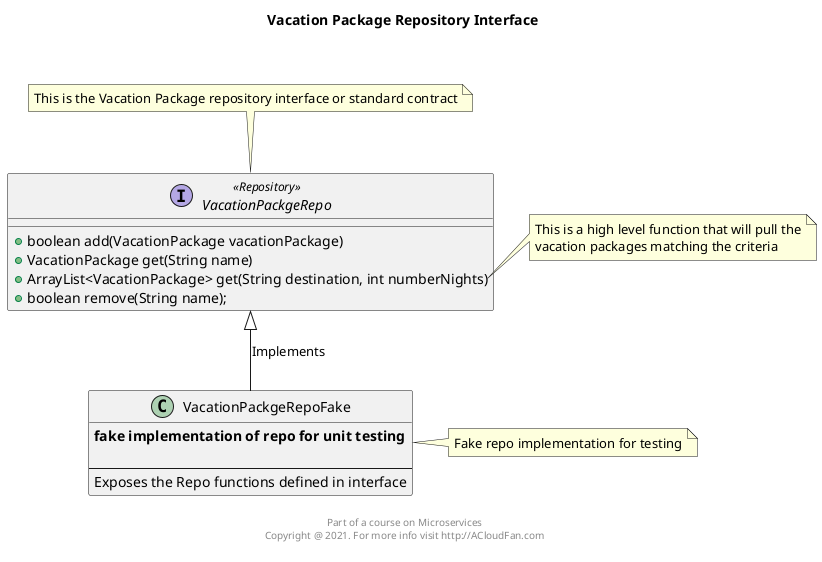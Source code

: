 @startuml

interface VacationPackgeRepo <<Repository>> {
    + boolean add(VacationPackage vacationPackage)
    + VacationPackage get(String name)
    + ArrayList<VacationPackage> get(String destination, int numberNights)
    + boolean remove(String name);
}

note top of VacationPackgeRepo : This is the Vacation Package repository interface or standard contract
note right of VacationPackgeRepo::"get(String destination, int numberNights)"
    This is a high level function that will pull the
    vacation packages matching the criteria
end note

class VacationPackgeRepoFake {
     <b>fake implementation of repo for unit testing</b>

    --
    Exposes the Repo functions defined in interface
}
note right of VacationPackgeRepoFake:Fake repo implementation for testing


VacationPackgeRepo <|-- VacationPackgeRepoFake  : Implements

title  Vacation Package Repository Interface \n \n
footer \n Part of a course on Microservices \n Copyright @ 2021. For more info visit http://ACloudFan.com \n
@enduml